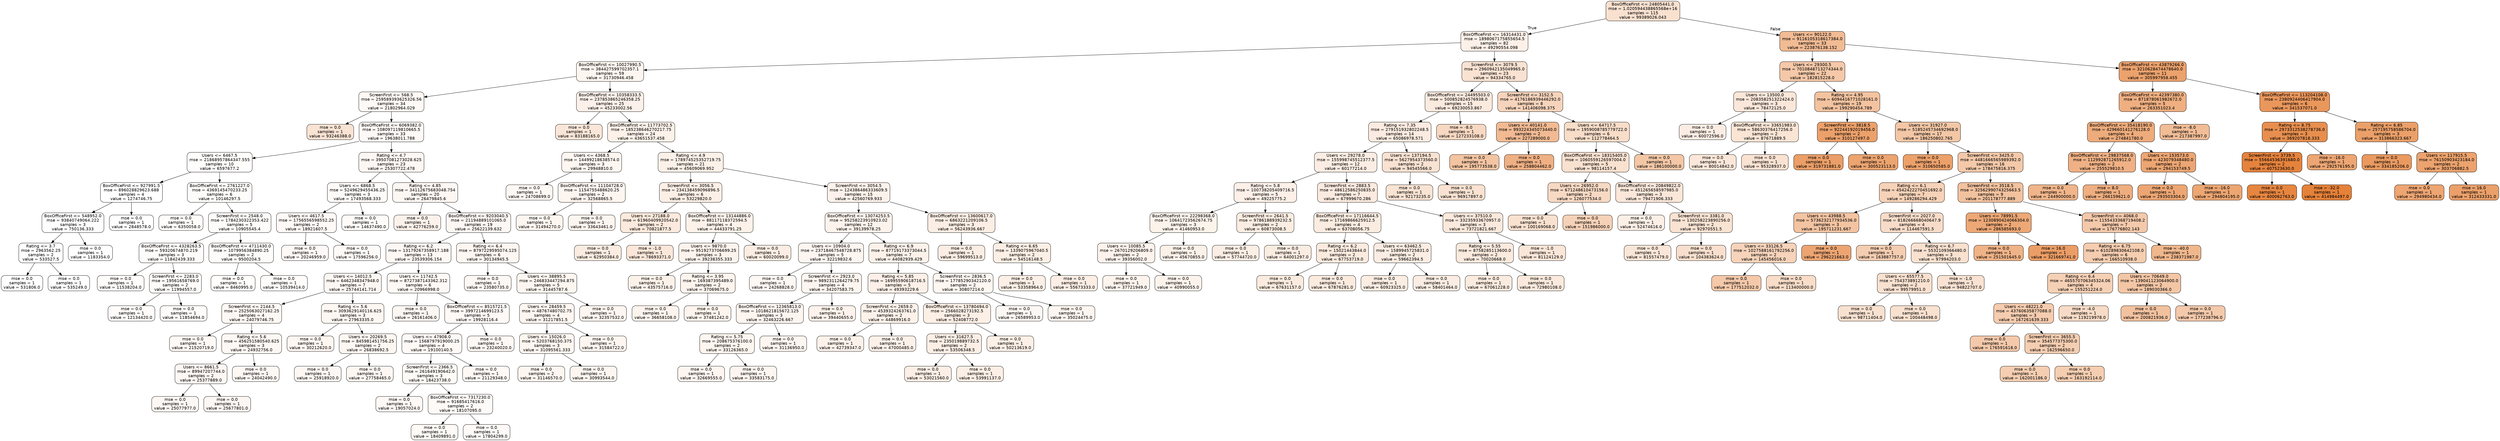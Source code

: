 digraph Tree {
node [shape=box, style="filled, rounded", color="black", fontname=helvetica] ;
edge [fontname=helvetica] ;
0 [label="BoxOfficeFirst <= 24805441.0\nmse = 1.020594438865568e+16\nsamples = 115\nvalue = 99389026.043", fillcolor="#f9e1d0"] ;
1 [label="BoxOfficeFirst <= 16314431.0\nmse = 1898067175855654.5\nsamples = 82\nvalue = 49290554.098", fillcolor="#fcf0e8"] ;
0 -> 1 [labeldistance=2.5, labelangle=45, headlabel="True"] ;
2 [label="BoxOfficeFirst <= 10027990.5\nmse = 384427599702357.1\nsamples = 59\nvalue = 31730946.458", fillcolor="#fdf6f0"] ;
1 -> 2 ;
3 [label="ScreenFirst <= 568.5\nmse = 259589393625326.56\nsamples = 34\nvalue = 21802964.029", fillcolor="#fef9f5"] ;
2 -> 3 ;
4 [label="mse = 0.0\nsamples = 1\nvalue = 93246388.0", fillcolor="#f9e3d3"] ;
3 -> 4 ;
5 [label="BoxOfficeFirst <= 6069382.0\nmse = 108097119810665.5\nsamples = 33\nvalue = 19638011.788", fillcolor="#fef9f6"] ;
3 -> 5 ;
6 [label="Users <= 6467.5\nmse = 21868957864347.555\nsamples = 10\nvalue = 6597677.2", fillcolor="#fffdfc"] ;
5 -> 6 ;
7 [label="BoxOfficeFirst <= 927991.5\nmse = 896028829623.688\nsamples = 4\nvalue = 1274746.75", fillcolor="#ffffff"] ;
6 -> 7 ;
8 [label="BoxOfficeFirst <= 548952.0\nmse = 93840749064.222\nsamples = 3\nvalue = 750136.333", fillcolor="#ffffff"] ;
7 -> 8 ;
9 [label="Rating <= 3.7\nmse = 2963562.25\nsamples = 2\nvalue = 533527.5", fillcolor="#ffffff"] ;
8 -> 9 ;
10 [label="mse = 0.0\nsamples = 1\nvalue = 531806.0", fillcolor="#ffffff"] ;
9 -> 10 ;
11 [label="mse = 0.0\nsamples = 1\nvalue = 535249.0", fillcolor="#ffffff"] ;
9 -> 11 ;
12 [label="mse = 0.0\nsamples = 1\nvalue = 1183354.0", fillcolor="#ffffff"] ;
8 -> 12 ;
13 [label="mse = 0.0\nsamples = 1\nvalue = 2848578.0", fillcolor="#fffefe"] ;
7 -> 13 ;
14 [label="BoxOfficeFirst <= 2761227.0\nmse = 4369145470233.25\nsamples = 6\nvalue = 10146297.5", fillcolor="#fefcfa"] ;
6 -> 14 ;
15 [label="mse = 0.0\nsamples = 1\nvalue = 6350058.0", fillcolor="#fffdfc"] ;
14 -> 15 ;
16 [label="ScreenFirst <= 2548.0\nmse = 1784230322353.422\nsamples = 5\nvalue = 10905545.4", fillcolor="#fefcfa"] ;
14 -> 16 ;
17 [label="BoxOfficeFirst <= 4328263.5\nmse = 59320674870.219\nsamples = 3\nvalue = 11842439.333", fillcolor="#fefcfa"] ;
16 -> 17 ;
18 [label="mse = 0.0\nsamples = 1\nvalue = 11538204.0", fillcolor="#fefcfa"] ;
17 -> 18 ;
19 [label="ScreenFirst <= 2283.0\nmse = 19561658769.0\nsamples = 2\nvalue = 11994557.0", fillcolor="#fefcfa"] ;
17 -> 19 ;
20 [label="mse = 0.0\nsamples = 1\nvalue = 12134420.0", fillcolor="#fefbf9"] ;
19 -> 20 ;
21 [label="mse = 0.0\nsamples = 1\nvalue = 11854694.0", fillcolor="#fefcfa"] ;
19 -> 21 ;
22 [label="BoxOfficeFirst <= 4711430.0\nmse = 1079956384890.25\nsamples = 2\nvalue = 9500204.5", fillcolor="#fefcfb"] ;
16 -> 22 ;
23 [label="mse = 0.0\nsamples = 1\nvalue = 8460995.0", fillcolor="#fffdfb"] ;
22 -> 23 ;
24 [label="mse = 0.0\nsamples = 1\nvalue = 10539414.0", fillcolor="#fefcfa"] ;
22 -> 24 ;
25 [label="Rating <= 4.7\nmse = 39507081273028.625\nsamples = 23\nvalue = 25307722.478", fillcolor="#fdf7f3"] ;
5 -> 25 ;
26 [label="Users <= 6868.5\nmse = 5249629455436.25\nsamples = 3\nvalue = 17493568.333", fillcolor="#fefaf7"] ;
25 -> 26 ;
27 [label="Users <= 4617.5\nmse = 1756556598552.25\nsamples = 2\nvalue = 18921607.5", fillcolor="#fef9f6"] ;
26 -> 27 ;
28 [label="mse = 0.0\nsamples = 1\nvalue = 20246959.0", fillcolor="#fef9f6"] ;
27 -> 28 ;
29 [label="mse = 0.0\nsamples = 1\nvalue = 17596256.0", fillcolor="#fefaf7"] ;
27 -> 29 ;
30 [label="mse = 0.0\nsamples = 1\nvalue = 14637490.0", fillcolor="#fefbf8"] ;
26 -> 30 ;
31 [label="Rating <= 4.85\nmse = 34112675683048.754\nsamples = 20\nvalue = 26479845.6", fillcolor="#fdf7f3"] ;
25 -> 31 ;
32 [label="mse = 0.0\nsamples = 1\nvalue = 42776259.0", fillcolor="#fcf2eb"] ;
31 -> 32 ;
33 [label="BoxOfficeFirst <= 9203040.5\nmse = 21194889101065.0\nsamples = 19\nvalue = 25622139.632", fillcolor="#fdf7f3"] ;
31 -> 33 ;
34 [label="Rating <= 6.2\nmse = 13179267358917.188\nsamples = 13\nvalue = 23539306.154", fillcolor="#fef8f4"] ;
33 -> 34 ;
35 [label="Users <= 14012.5\nmse = 6462348347948.0\nsamples = 7\nvalue = 25744141.714", fillcolor="#fdf7f3"] ;
34 -> 35 ;
36 [label="ScreenFirst <= 2144.5\nmse = 2525063027162.25\nsamples = 4\nvalue = 24079746.75", fillcolor="#fef8f4"] ;
35 -> 36 ;
37 [label="mse = 0.0\nsamples = 1\nvalue = 21520719.0", fillcolor="#fef9f5"] ;
36 -> 37 ;
38 [label="Rating <= 5.6\nmse = 456251580540.625\nsamples = 3\nvalue = 24932756.0", fillcolor="#fdf8f3"] ;
36 -> 38 ;
39 [label="Users <= 8661.5\nmse = 89947207744.0\nsamples = 2\nvalue = 25377889.0", fillcolor="#fdf7f3"] ;
38 -> 39 ;
40 [label="mse = 0.0\nsamples = 1\nvalue = 25077977.0", fillcolor="#fdf8f3"] ;
39 -> 40 ;
41 [label="mse = 0.0\nsamples = 1\nvalue = 25677801.0", fillcolor="#fdf7f3"] ;
39 -> 41 ;
42 [label="mse = 0.0\nsamples = 1\nvalue = 24042490.0", fillcolor="#fef8f4"] ;
38 -> 42 ;
43 [label="Rating <= 5.6\nmse = 3093629140116.625\nsamples = 3\nvalue = 27963335.0", fillcolor="#fdf7f2"] ;
35 -> 43 ;
44 [label="mse = 0.0\nsamples = 1\nvalue = 30212620.0", fillcolor="#fdf6f1"] ;
43 -> 44 ;
45 [label="Users <= 20269.5\nmse = 845981451756.25\nsamples = 2\nvalue = 26838692.5", fillcolor="#fdf7f2"] ;
43 -> 45 ;
46 [label="mse = 0.0\nsamples = 1\nvalue = 25918920.0", fillcolor="#fdf7f3"] ;
45 -> 46 ;
47 [label="mse = 0.0\nsamples = 1\nvalue = 27758465.0", fillcolor="#fdf7f2"] ;
45 -> 47 ;
48 [label="Users <= 11742.5\nmse = 8727387143362.312\nsamples = 6\nvalue = 20966998.0", fillcolor="#fef9f5"] ;
34 -> 48 ;
49 [label="mse = 0.0\nsamples = 1\nvalue = 26161406.0", fillcolor="#fdf7f3"] ;
48 -> 49 ;
50 [label="BoxOfficeFirst <= 8515721.5\nmse = 3997214699123.5\nsamples = 5\nvalue = 19928116.4", fillcolor="#fef9f6"] ;
48 -> 50 ;
51 [label="Users <= 47908.0\nmse = 1568797919000.25\nsamples = 4\nvalue = 19100140.5", fillcolor="#fef9f6"] ;
50 -> 51 ;
52 [label="ScreenFirst <= 2366.5\nmse = 261649190642.0\nsamples = 3\nvalue = 18423738.0", fillcolor="#fefaf6"] ;
51 -> 52 ;
53 [label="mse = 0.0\nsamples = 1\nvalue = 19057024.0", fillcolor="#fef9f6"] ;
52 -> 53 ;
54 [label="BoxOfficeFirst <= 7317230.0\nmse = 91685417616.0\nsamples = 2\nvalue = 18107095.0", fillcolor="#fefaf7"] ;
52 -> 54 ;
55 [label="mse = 0.0\nsamples = 1\nvalue = 18409891.0", fillcolor="#fefaf6"] ;
54 -> 55 ;
56 [label="mse = 0.0\nsamples = 1\nvalue = 17804299.0", fillcolor="#fefaf7"] ;
54 -> 56 ;
57 [label="mse = 0.0\nsamples = 1\nvalue = 21129348.0", fillcolor="#fef9f5"] ;
51 -> 57 ;
58 [label="mse = 0.0\nsamples = 1\nvalue = 23240020.0", fillcolor="#fef8f4"] ;
50 -> 58 ;
59 [label="Rating <= 6.4\nmse = 8797229595074.125\nsamples = 6\nvalue = 30134945.5", fillcolor="#fdf6f1"] ;
33 -> 59 ;
60 [label="mse = 0.0\nsamples = 1\nvalue = 23580735.0", fillcolor="#fef8f4"] ;
59 -> 60 ;
61 [label="Users <= 38895.5\nmse = 246833447294.875\nsamples = 5\nvalue = 31445787.6", fillcolor="#fdf6f0"] ;
59 -> 61 ;
62 [label="Users <= 28459.5\nmse = 48767480702.75\nsamples = 4\nvalue = 31217851.5", fillcolor="#fdf6f0"] ;
61 -> 62 ;
63 [label="Users <= 15026.0\nmse = 5203768150.375\nsamples = 3\nvalue = 31095561.333", fillcolor="#fdf6f0"] ;
62 -> 63 ;
64 [label="mse = 0.0\nsamples = 2\nvalue = 31146570.0", fillcolor="#fdf6f0"] ;
63 -> 64 ;
65 [label="mse = 0.0\nsamples = 1\nvalue = 30993544.0", fillcolor="#fdf6f0"] ;
63 -> 65 ;
66 [label="mse = 0.0\nsamples = 1\nvalue = 31584722.0", fillcolor="#fdf6f0"] ;
62 -> 66 ;
67 [label="mse = 0.0\nsamples = 1\nvalue = 32357532.0", fillcolor="#fdf5f0"] ;
61 -> 67 ;
68 [label="BoxOfficeFirst <= 10358333.5\nmse = 237853865246358.25\nsamples = 25\nvalue = 45233002.56", fillcolor="#fcf1ea"] ;
2 -> 68 ;
69 [label="mse = 0.0\nsamples = 1\nvalue = 83188165.0", fillcolor="#fae6d8"] ;
68 -> 69 ;
70 [label="BoxOfficeFirst <= 11773702.5\nmse = 185238646270217.75\nsamples = 24\nvalue = 43651537.458", fillcolor="#fcf2ea"] ;
68 -> 70 ;
71 [label="Users <= 4368.5\nmse = 14499218638574.0\nsamples = 3\nvalue = 29948810.0", fillcolor="#fdf6f1"] ;
70 -> 71 ;
72 [label="mse = 0.0\nsamples = 1\nvalue = 24708699.0", fillcolor="#fdf8f3"] ;
71 -> 72 ;
73 [label="BoxOfficeFirst <= 11104728.0\nmse = 1154755488620.25\nsamples = 2\nvalue = 32568865.5", fillcolor="#fdf5f0"] ;
71 -> 73 ;
74 [label="mse = 0.0\nsamples = 1\nvalue = 31494270.0", fillcolor="#fdf6f0"] ;
73 -> 74 ;
75 [label="mse = 0.0\nsamples = 1\nvalue = 33643461.0", fillcolor="#fdf5ef"] ;
73 -> 75 ;
76 [label="Rating <= 4.9\nmse = 178974525352719.75\nsamples = 21\nvalue = 45609069.952", fillcolor="#fcf1e9"] ;
70 -> 76 ;
77 [label="ScreenFirst <= 3056.5\nmse = 234138459096896.5\nsamples = 6\nvalue = 53229820.0", fillcolor="#fcefe6"] ;
76 -> 77 ;
78 [label="Users <= 27188.0\nmse = 61960409920542.0\nsamples = 2\nvalue = 70821877.5", fillcolor="#fbeadd"] ;
77 -> 78 ;
79 [label="mse = 0.0\nsamples = 1\nvalue = 62950384.0", fillcolor="#fbece1"] ;
78 -> 79 ;
80 [label="mse = -1.0\nsamples = 1\nvalue = 78693371.0", fillcolor="#fae7da"] ;
78 -> 80 ;
81 [label="BoxOfficeFirst <= 13144886.0\nmse = 88117118372594.5\nsamples = 4\nvalue = 44433791.25", fillcolor="#fcf2ea"] ;
77 -> 81 ;
82 [label="Users <= 9870.0\nmse = 9519273706699.25\nsamples = 3\nvalue = 39238355.333", fillcolor="#fdf3ed"] ;
81 -> 82 ;
83 [label="mse = 0.0\nsamples = 1\nvalue = 43575716.0", fillcolor="#fcf2ea"] ;
82 -> 83 ;
84 [label="Rating <= 3.95\nmse = 169387395489.0\nsamples = 2\nvalue = 37069675.0", fillcolor="#fdf4ee"] ;
82 -> 84 ;
85 [label="mse = 0.0\nsamples = 1\nvalue = 36658108.0", fillcolor="#fdf4ee"] ;
84 -> 85 ;
86 [label="mse = 0.0\nsamples = 1\nvalue = 37481242.0", fillcolor="#fdf4ed"] ;
84 -> 86 ;
87 [label="mse = 0.0\nsamples = 1\nvalue = 60020099.0", fillcolor="#fbede3"] ;
81 -> 87 ;
88 [label="ScreenFirst <= 3054.5\nmse = 124386486333609.5\nsamples = 15\nvalue = 42560769.933", fillcolor="#fcf2eb"] ;
76 -> 88 ;
89 [label="BoxOfficeFirst <= 13074253.5\nmse = 95258223910923.02\nsamples = 12\nvalue = 39139978.25", fillcolor="#fdf3ed"] ;
88 -> 89 ;
90 [label="Users <= 10904.0\nmse = 23718467548728.875\nsamples = 5\nvalue = 32219832.6", fillcolor="#fdf5f0"] ;
89 -> 90 ;
91 [label="mse = 0.0\nsamples = 1\nvalue = 24268828.0", fillcolor="#fef8f4"] ;
90 -> 91 ;
92 [label="ScreenFirst <= 2923.0\nmse = 9892311264279.75\nsamples = 4\nvalue = 34207583.75", fillcolor="#fdf5ef"] ;
90 -> 92 ;
93 [label="BoxOfficeFirst <= 12365813.0\nmse = 1018621815672.125\nsamples = 3\nvalue = 32463226.667", fillcolor="#fdf5f0"] ;
92 -> 93 ;
94 [label="Rating <= 5.75\nmse = 208675376100.0\nsamples = 2\nvalue = 33126365.0", fillcolor="#fdf5ef"] ;
93 -> 94 ;
95 [label="mse = 0.0\nsamples = 1\nvalue = 32669555.0", fillcolor="#fdf5f0"] ;
94 -> 95 ;
96 [label="mse = 0.0\nsamples = 1\nvalue = 33583175.0", fillcolor="#fdf5ef"] ;
94 -> 96 ;
97 [label="mse = 0.0\nsamples = 1\nvalue = 31136950.0", fillcolor="#fdf6f0"] ;
93 -> 97 ;
98 [label="mse = 0.0\nsamples = 1\nvalue = 39440655.0", fillcolor="#fdf3ec"] ;
92 -> 98 ;
99 [label="Rating <= 6.9\nmse = 87719173373044.5\nsamples = 7\nvalue = 44082939.429", fillcolor="#fcf2ea"] ;
89 -> 99 ;
100 [label="Rating <= 5.85\nmse = 16995590618716.5\nsamples = 5\nvalue = 49393229.6", fillcolor="#fcf0e8"] ;
99 -> 100 ;
101 [label="ScreenFirst <= 2659.0\nmse = 4539324263761.0\nsamples = 2\nvalue = 44869916.0", fillcolor="#fcf2ea"] ;
100 -> 101 ;
102 [label="mse = 0.0\nsamples = 1\nvalue = 42739347.0", fillcolor="#fcf2eb"] ;
101 -> 102 ;
103 [label="mse = 0.0\nsamples = 1\nvalue = 47000485.0", fillcolor="#fcf1e9"] ;
101 -> 103 ;
104 [label="BoxOfficeFirst <= 13780494.0\nmse = 2566028273192.5\nsamples = 3\nvalue = 52408772.0", fillcolor="#fcefe6"] ;
100 -> 104 ;
105 [label="Users <= 31627.5\nmse = 235019889732.5\nsamples = 2\nvalue = 53506348.5", fillcolor="#fcefe6"] ;
104 -> 105 ;
106 [label="mse = 0.0\nsamples = 1\nvalue = 53021560.0", fillcolor="#fcefe6"] ;
105 -> 106 ;
107 [label="mse = 0.0\nsamples = 1\nvalue = 53991137.0", fillcolor="#fcefe5"] ;
105 -> 107 ;
108 [label="mse = 0.0\nsamples = 1\nvalue = 50213619.0", fillcolor="#fcf0e7"] ;
104 -> 108 ;
109 [label="ScreenFirst <= 2836.5\nmse = 17785290342120.0\nsamples = 2\nvalue = 30807214.0", fillcolor="#fdf6f1"] ;
99 -> 109 ;
110 [label="mse = 0.0\nsamples = 1\nvalue = 26589953.0", fillcolor="#fdf7f3"] ;
109 -> 110 ;
111 [label="mse = 0.0\nsamples = 1\nvalue = 35024475.0", fillcolor="#fdf5ef"] ;
109 -> 111 ;
112 [label="BoxOfficeFirst <= 13600617.0\nmse = 6863221209106.5\nsamples = 3\nvalue = 56243936.667", fillcolor="#fceee4"] ;
88 -> 112 ;
113 [label="mse = 0.0\nsamples = 1\nvalue = 59699513.0", fillcolor="#fbede3"] ;
112 -> 113 ;
114 [label="Rating <= 6.65\nmse = 1339075967040.5\nsamples = 2\nvalue = 54516148.5", fillcolor="#fcefe5"] ;
112 -> 114 ;
115 [label="mse = 0.0\nsamples = 1\nvalue = 53358964.0", fillcolor="#fcefe6"] ;
114 -> 115 ;
116 [label="mse = 0.0\nsamples = 1\nvalue = 55673333.0", fillcolor="#fceee5"] ;
114 -> 116 ;
117 [label="ScreenFirst <= 3079.5\nmse = 2960942135049965.0\nsamples = 23\nvalue = 94334765.0", fillcolor="#f9e2d2"] ;
1 -> 117 ;
118 [label="BoxOfficeFirst <= 24495503.0\nmse = 500852824576938.0\nsamples = 15\nvalue = 69230053.867", fillcolor="#fbeade"] ;
117 -> 118 ;
119 [label="Rating <= 7.35\nmse = 279151932802248.5\nsamples = 14\nvalue = 65086978.571", fillcolor="#fbebe0"] ;
118 -> 119 ;
120 [label="Users <= 29278.0\nmse = 155998745512377.5\nsamples = 12\nvalue = 60177214.0", fillcolor="#fbede3"] ;
119 -> 120 ;
121 [label="Rating <= 5.8\nmse = 100738205409716.5\nsamples = 5\nvalue = 49225775.2", fillcolor="#fcf0e8"] ;
120 -> 121 ;
122 [label="BoxOfficeFirst <= 22298368.0\nmse = 10641723562674.75\nsamples = 3\nvalue = 41460953.0", fillcolor="#fcf3eb"] ;
121 -> 122 ;
123 [label="Users <= 10085.5\nmse = 2670129206809.0\nsamples = 2\nvalue = 39356002.0", fillcolor="#fdf3ec"] ;
122 -> 123 ;
124 [label="mse = 0.0\nsamples = 1\nvalue = 37721949.0", fillcolor="#fdf4ed"] ;
123 -> 124 ;
125 [label="mse = 0.0\nsamples = 1\nvalue = 40990055.0", fillcolor="#fcf3ec"] ;
123 -> 125 ;
126 [label="mse = 0.0\nsamples = 1\nvalue = 45670855.0", fillcolor="#fcf1e9"] ;
122 -> 126 ;
127 [label="ScreenFirst <= 2641.5\nmse = 9786188939232.5\nsamples = 2\nvalue = 60873008.5", fillcolor="#fbede2"] ;
121 -> 127 ;
128 [label="mse = 0.0\nsamples = 1\nvalue = 57744720.0", fillcolor="#fbeee4"] ;
127 -> 128 ;
129 [label="mse = 0.0\nsamples = 1\nvalue = 64001297.0", fillcolor="#fbece1"] ;
127 -> 129 ;
130 [label="ScreenFirst <= 2883.5\nmse = 48612586250835.0\nsamples = 7\nvalue = 67999670.286", fillcolor="#fbeadf"] ;
120 -> 130 ;
131 [label="BoxOfficeFirst <= 17116644.5\nmse = 17169866625912.5\nsamples = 4\nvalue = 63708056.75", fillcolor="#fbece1"] ;
130 -> 131 ;
132 [label="Rating <= 6.2\nmse = 15021443844.0\nsamples = 2\nvalue = 67753719.0", fillcolor="#fbebdf"] ;
131 -> 132 ;
133 [label="mse = 0.0\nsamples = 1\nvalue = 67631157.0", fillcolor="#fbebdf"] ;
132 -> 133 ;
134 [label="mse = 0.0\nsamples = 1\nvalue = 67876281.0", fillcolor="#fbebdf"] ;
132 -> 134 ;
135 [label="Users <= 63462.5\nmse = 1589945725831.0\nsamples = 2\nvalue = 59662394.5", fillcolor="#fbede3"] ;
131 -> 135 ;
136 [label="mse = 0.0\nsamples = 1\nvalue = 60923325.0", fillcolor="#fbede2"] ;
135 -> 136 ;
137 [label="mse = 0.0\nsamples = 1\nvalue = 58401464.0", fillcolor="#fbede3"] ;
135 -> 137 ;
138 [label="Users <= 37510.0\nmse = 33235933670957.0\nsamples = 3\nvalue = 73721821.667", fillcolor="#fae9dc"] ;
130 -> 138 ;
139 [label="Rating <= 5.55\nmse = 8758285113600.0\nsamples = 2\nvalue = 70020668.0", fillcolor="#fbeade"] ;
138 -> 139 ;
140 [label="mse = 0.0\nsamples = 1\nvalue = 67061228.0", fillcolor="#fbebdf"] ;
139 -> 140 ;
141 [label="mse = 0.0\nsamples = 1\nvalue = 72980108.0", fillcolor="#fae9dc"] ;
139 -> 141 ;
142 [label="mse = -1.0\nsamples = 1\nvalue = 81124129.0", fillcolor="#fae6d8"] ;
138 -> 142 ;
143 [label="Users <= 137194.5\nmse = 5627954373560.0\nsamples = 2\nvalue = 94545566.0", fillcolor="#f9e2d2"] ;
119 -> 143 ;
144 [label="mse = 0.0\nsamples = 1\nvalue = 92173235.0", fillcolor="#f9e3d3"] ;
143 -> 144 ;
145 [label="mse = 0.0\nsamples = 1\nvalue = 96917897.0", fillcolor="#f9e2d1"] ;
143 -> 145 ;
146 [label="mse = -8.0\nsamples = 1\nvalue = 127233108.0", fillcolor="#f7d8c2"] ;
118 -> 146 ;
147 [label="ScreenFirst <= 3152.5\nmse = 4176186939446292.0\nsamples = 8\nvalue = 141406098.375", fillcolor="#f6d4bc"] ;
117 -> 147 ;
148 [label="Users <= 40141.0\nmse = 993224345073440.0\nsamples = 2\nvalue = 227289000.0", fillcolor="#f1ba93"] ;
147 -> 148 ;
149 [label="mse = 0.0\nsamples = 1\nvalue = 195773538.0", fillcolor="#f3c4a2"] ;
148 -> 149 ;
150 [label="mse = 0.0\nsamples = 1\nvalue = 258804462.0", fillcolor="#efb084"] ;
148 -> 150 ;
151 [label="Users <= 64717.5\nmse = 1959008785779722.0\nsamples = 6\nvalue = 112778464.5", fillcolor="#f8ddc9"] ;
147 -> 151 ;
152 [label="BoxOfficeFirst <= 18315405.0\nmse = 1060559126597004.0\nsamples = 5\nvalue = 98114157.4", fillcolor="#f9e1d0"] ;
151 -> 152 ;
153 [label="Users <= 26952.0\nmse = 671248610473156.0\nsamples = 2\nvalue = 126077534.0", fillcolor="#f7d9c3"] ;
152 -> 153 ;
154 [label="mse = 0.0\nsamples = 1\nvalue = 100169068.0", fillcolor="#f9e1cf"] ;
153 -> 154 ;
155 [label="mse = 0.0\nsamples = 1\nvalue = 151986000.0", fillcolor="#f5d1b7"] ;
153 -> 155 ;
156 [label="BoxOfficeFirst <= 20849822.0\nmse = 451265658597985.0\nsamples = 3\nvalue = 79471906.333", fillcolor="#fae7d9"] ;
152 -> 156 ;
157 [label="mse = 0.0\nsamples = 1\nvalue = 52474616.0", fillcolor="#fcefe6"] ;
156 -> 157 ;
158 [label="ScreenFirst <= 3381.0\nmse = 130258223890256.0\nsamples = 2\nvalue = 92970551.5", fillcolor="#f9e3d3"] ;
156 -> 158 ;
159 [label="mse = 0.0\nsamples = 1\nvalue = 81557479.0", fillcolor="#fae6d8"] ;
158 -> 159 ;
160 [label="mse = 0.0\nsamples = 1\nvalue = 104383624.0", fillcolor="#f8dfcd"] ;
158 -> 160 ;
161 [label="mse = 0.0\nsamples = 1\nvalue = 186100000.0", fillcolor="#f3c7a6"] ;
151 -> 161 ;
162 [label="Users <= 90122.0\nmse = 9116105318617384.0\nsamples = 33\nvalue = 223876138.152", fillcolor="#f1bb94"] ;
0 -> 162 [labeldistance=2.5, labelangle=-45, headlabel="False"] ;
163 [label="Users <= 29300.5\nmse = 7010848713274344.0\nsamples = 22\nvalue = 182815228.0", fillcolor="#f4c8a8"] ;
162 -> 163 ;
164 [label="Users <= 13500.0\nmse = 208358251322424.0\nsamples = 3\nvalue = 78472125.0", fillcolor="#fae7da"] ;
163 -> 164 ;
165 [label="mse = 0.0\nsamples = 1\nvalue = 60072596.0", fillcolor="#fbede3"] ;
164 -> 165 ;
166 [label="BoxOfficeFirst <= 33651983.0\nmse = 58630376417256.0\nsamples = 2\nvalue = 87671889.5", fillcolor="#fae5d5"] ;
164 -> 166 ;
167 [label="mse = 0.0\nsamples = 1\nvalue = 80014842.0", fillcolor="#fae7d9"] ;
166 -> 167 ;
168 [label="mse = 0.0\nsamples = 1\nvalue = 95328937.0", fillcolor="#f9e2d2"] ;
166 -> 168 ;
169 [label="Rating <= 4.95\nmse = 6094416771028161.0\nsamples = 19\nvalue = 199290454.789", fillcolor="#f3c3a0"] ;
163 -> 169 ;
170 [label="ScreenFirst <= 3818.5\nmse = 92244192019456.0\nsamples = 2\nvalue = 310127497.0", fillcolor="#eca16b"] ;
169 -> 170 ;
171 [label="mse = 0.0\nsamples = 1\nvalue = 319731881.0", fillcolor="#eb9e67"] ;
170 -> 171 ;
172 [label="mse = 0.0\nsamples = 1\nvalue = 300523113.0", fillcolor="#eca470"] ;
170 -> 172 ;
173 [label="Users <= 31927.0\nmse = 5185245734692968.0\nsamples = 17\nvalue = 186250802.765", fillcolor="#f3c7a6"] ;
169 -> 173 ;
174 [label="mse = 0.0\nsamples = 1\nvalue = 310650585.0", fillcolor="#eca16b"] ;
173 -> 174 ;
175 [label="ScreenFirst <= 3425.0\nmse = 4481666565989392.0\nsamples = 16\nvalue = 178475816.375", fillcolor="#f4c9aa"] ;
173 -> 175 ;
176 [label="Rating <= 6.1\nmse = 4542422270451692.0\nsamples = 7\nvalue = 149286294.429", fillcolor="#f6d2b8"] ;
175 -> 176 ;
177 [label="Users <= 43988.5\nmse = 5736232177934536.0\nsamples = 3\nvalue = 195711231.667", fillcolor="#f3c4a2"] ;
176 -> 177 ;
178 [label="Users <= 33126.5\nmse = 1027588161792256.0\nsamples = 2\nvalue = 145456016.0", fillcolor="#f6d3ba"] ;
177 -> 178 ;
179 [label="mse = 0.0\nsamples = 1\nvalue = 177512032.0", fillcolor="#f4c9aa"] ;
178 -> 179 ;
180 [label="mse = 0.0\nsamples = 1\nvalue = 113400000.0", fillcolor="#f8ddc9"] ;
178 -> 180 ;
181 [label="mse = 0.0\nsamples = 1\nvalue = 296221663.0", fillcolor="#eca572"] ;
177 -> 181 ;
182 [label="ScreenFirst <= 2027.0\nmse = 818266668040647.9\nsamples = 4\nvalue = 114467591.5", fillcolor="#f8dcc9"] ;
176 -> 182 ;
183 [label="mse = 0.0\nsamples = 1\nvalue = 163887757.0", fillcolor="#f5cdb1"] ;
182 -> 183 ;
184 [label="Rating <= 6.7\nmse = 5532109366480.0\nsamples = 3\nvalue = 97994203.0", fillcolor="#f9e1d0"] ;
182 -> 184 ;
185 [label="Users <= 65577.5\nmse = 754373891210.0\nsamples = 2\nvalue = 99579951.0", fillcolor="#f9e1d0"] ;
184 -> 185 ;
186 [label="mse = 0.0\nsamples = 1\nvalue = 98711404.0", fillcolor="#f9e1d0"] ;
185 -> 186 ;
187 [label="mse = 0.0\nsamples = 1\nvalue = 100448498.0", fillcolor="#f9e1cf"] ;
185 -> 187 ;
188 [label="mse = -1.0\nsamples = 1\nvalue = 94822707.0", fillcolor="#f9e2d2"] ;
184 -> 188 ;
189 [label="ScreenFirst <= 3518.5\nmse = 3256299074325663.5\nsamples = 9\nvalue = 201178777.889", fillcolor="#f2c29f"] ;
175 -> 189 ;
190 [label="Users <= 78991.5\nmse = 1230890424066304.0\nsamples = 2\nvalue = 286585693.0", fillcolor="#eda876"] ;
189 -> 190 ;
191 [label="mse = 0.0\nsamples = 1\nvalue = 251501645.0", fillcolor="#efb387"] ;
190 -> 191 ;
192 [label="mse = 16.0\nsamples = 1\nvalue = 321669741.0", fillcolor="#eb9d66"] ;
190 -> 192 ;
193 [label="ScreenFirst <= 4068.0\nmse = 1155433368719408.2\nsamples = 7\nvalue = 176776802.143", fillcolor="#f4c9ab"] ;
189 -> 193 ;
194 [label="Rating <= 6.75\nmse = 610289830642108.0\nsamples = 6\nvalue = 166510938.0", fillcolor="#f5cdb0"] ;
193 -> 194 ;
195 [label="Rating <= 6.4\nmse = 465570706345324.06\nsamples = 4\nvalue = 155251224.0", fillcolor="#f5d0b5"] ;
194 -> 195 ;
196 [label="Users <= 48221.0\nmse = 43760635877088.0\nsamples = 3\nvalue = 167261639.333", fillcolor="#f5ccaf"] ;
195 -> 196 ;
197 [label="mse = 0.0\nsamples = 1\nvalue = 176591618.0", fillcolor="#f4c9ab"] ;
196 -> 197 ;
198 [label="ScreenFirst <= 3655.5\nmse = 354577375300.0\nsamples = 2\nvalue = 162596650.0", fillcolor="#f5ceb2"] ;
196 -> 198 ;
199 [label="mse = 0.0\nsamples = 1\nvalue = 162001186.0", fillcolor="#f5ceb2"] ;
198 -> 199 ;
200 [label="mse = 0.0\nsamples = 1\nvalue = 163192114.0", fillcolor="#f5ceb1"] ;
198 -> 200 ;
201 [label="mse = -4.0\nsamples = 1\nvalue = 119219978.0", fillcolor="#f8dbc6"] ;
195 -> 201 ;
202 [label="Users <= 70649.0\nmse = 139041123064900.0\nsamples = 2\nvalue = 189030366.0", fillcolor="#f3c6a5"] ;
194 -> 202 ;
203 [label="mse = 0.0\nsamples = 1\nvalue = 200821936.0", fillcolor="#f2c29f"] ;
202 -> 203 ;
204 [label="mse = 0.0\nsamples = 1\nvalue = 177238796.0", fillcolor="#f4c9ab"] ;
202 -> 204 ;
205 [label="mse = -40.0\nsamples = 1\nvalue = 238371987.0", fillcolor="#f0b78d"] ;
193 -> 205 ;
206 [label="BoxOfficeFirst <= 43879266.0\nmse = 3210628474478640.0\nsamples = 11\nvalue = 305997958.455", fillcolor="#eca26d"] ;
162 -> 206 ;
207 [label="BoxOfficeFirst <= 42397380.0\nmse = 871878061982672.0\nsamples = 5\nvalue = 263351023.4", fillcolor="#efaf81"] ;
206 -> 207 ;
208 [label="BoxOfficeFirst <= 35418190.0\nmse = 429660141276128.0\nsamples = 4\nvalue = 274841780.0", fillcolor="#eeac7c"] ;
207 -> 208 ;
209 [label="BoxOfficeFirst <= 29837568.0\nmse = 112992871265912.0\nsamples = 2\nvalue = 255529810.5", fillcolor="#efb185"] ;
208 -> 209 ;
210 [label="mse = 0.0\nsamples = 1\nvalue = 244900000.0", fillcolor="#f0b58a"] ;
209 -> 210 ;
211 [label="mse = 8.0\nsamples = 1\nvalue = 266159621.0", fillcolor="#eeae80"] ;
209 -> 211 ;
212 [label="Users <= 153573.0\nmse = 423079348480.0\nsamples = 2\nvalue = 294153749.5", fillcolor="#eda673"] ;
208 -> 212 ;
213 [label="mse = 0.0\nsamples = 1\nvalue = 293503304.0", fillcolor="#eda673"] ;
212 -> 213 ;
214 [label="mse = -16.0\nsamples = 1\nvalue = 294804195.0", fillcolor="#eda672"] ;
212 -> 214 ;
215 [label="mse = -8.0\nsamples = 1\nvalue = 217387997.0", fillcolor="#f1bd97"] ;
207 -> 215 ;
216 [label="BoxOfficeFirst <= 113204108.0\nmse = 2380924406417904.0\nsamples = 6\nvalue = 341537071.0", fillcolor="#ea975c"] ;
206 -> 216 ;
217 [label="Rating <= 8.75\nmse = 2973312538278736.0\nsamples = 3\nvalue = 369207818.333", fillcolor="#e88f4f"] ;
216 -> 217 ;
218 [label="ScreenFirst <= 3739.5\nmse = 55664536391680.0\nsamples = 2\nvalue = 407523630.0", fillcolor="#e5833d"] ;
217 -> 218 ;
219 [label="mse = 0.0\nsamples = 1\nvalue = 400062763.0", fillcolor="#e68640"] ;
218 -> 219 ;
220 [label="mse = -32.0\nsamples = 1\nvalue = 414984497.0", fillcolor="#e58139"] ;
218 -> 220 ;
221 [label="mse = -16.0\nsamples = 1\nvalue = 292576195.0", fillcolor="#eda673"] ;
217 -> 221 ;
222 [label="Rating <= 6.85\nmse = 257195758586704.0\nsamples = 3\nvalue = 313866323.667", fillcolor="#eba069"] ;
216 -> 222 ;
223 [label="mse = 0.0\nsamples = 1\nvalue = 334185206.0", fillcolor="#ea9a60"] ;
222 -> 223 ;
224 [label="Users <= 117915.5\nmse = 76150903423184.0\nsamples = 2\nvalue = 303706882.5", fillcolor="#eca36e"] ;
222 -> 224 ;
225 [label="mse = 0.0\nsamples = 1\nvalue = 294980434.0", fillcolor="#eda572"] ;
224 -> 225 ;
226 [label="mse = 16.0\nsamples = 1\nvalue = 312433331.0", fillcolor="#eba06a"] ;
224 -> 226 ;
}